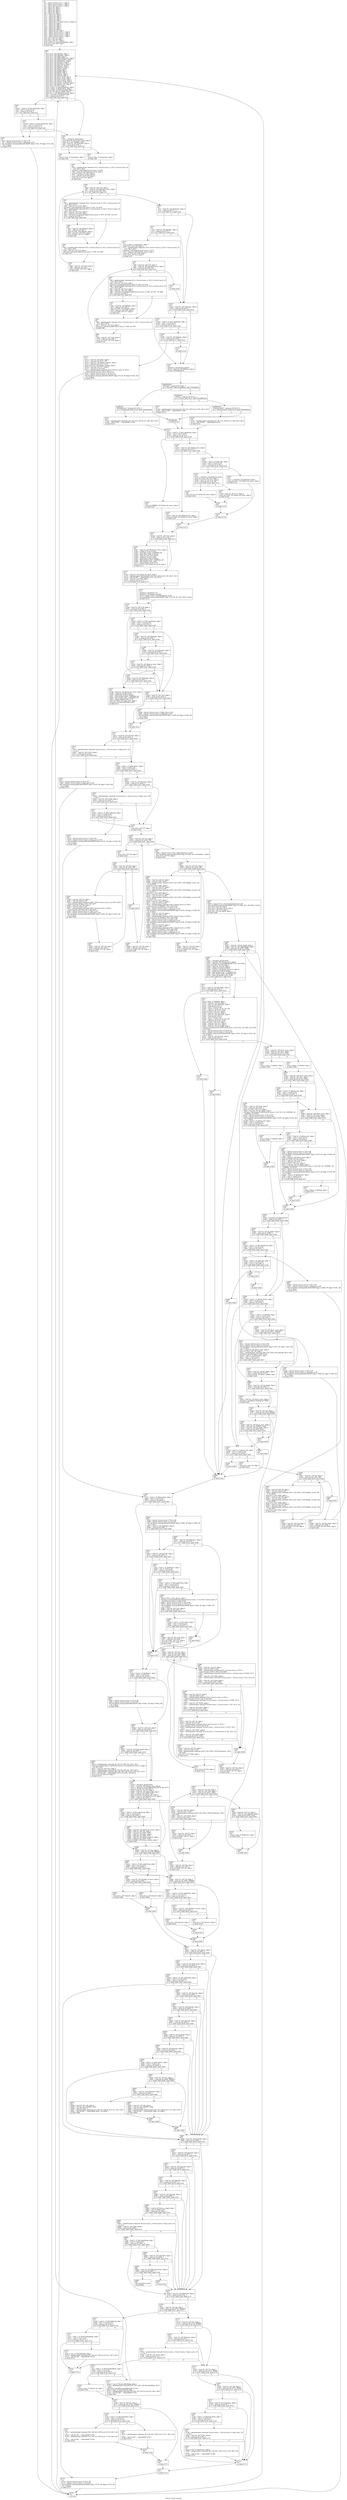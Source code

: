 digraph "CFG for 'think' function" {
	label="CFG for 'think' function";

	Node0x275a260 [shape=record,label="{%1:\l  %2 = alloca %struct.move_s, align 8\l  %3 = alloca %struct.move_s, align 4\l  %4 = alloca %struct.move_s, align 4\l  %5 = alloca i32, align 4\l  %6 = alloca i32, align 4\l  %7 = alloca i32, align 4\l  %8 = alloca i32, align 4\l  %9 = alloca i32, align 4\l  %10 = alloca i32, align 4\l  %11 = alloca i32, align 4\l  %12 = alloca i32, align 4\l  %13 = alloca i32, align 4\l  %14 = alloca i32, align 4\l  %15 = alloca [512 x %struct.move_s], align 16\l  %16 = alloca i32, align 4\l  %17 = alloca i32, align 4\l  %18 = alloca i32, align 4\l  %19 = alloca i32, align 4\l  %20 = alloca i32, align 4\l  %21 = alloca [8 x i8], align 1\l  %22 = alloca %struct.move_s, align 4\l  %23 = alloca %struct.move_s, align 4\l  %24 = alloca %struct.move_s, align 4\l  %25 = alloca %struct.move_s, align 4\l  store i32 0, i32* %7, align 4\l  store i32 0, i32* %9, align 4\l  store i32 0, i32* %17, align 4\l  store i1 false, i1* @userealholdings, align 1\l  store i32 0, i32* %19, align 4\l  br label %26\l}"];
	Node0x275a260 -> Node0x2724060;
	Node0x2724060 [shape=record,label="{%26:\l26:                                               \l  store i32 0, i32* @nodes, align 4\l  store i32 0, i32* @qnodes, align 4\l  store i32 1, i32* @ply, align 4\l  store i32 0, i32* @ECacheProbes, align 4\l  store i32 0, i32* @ECacheHits, align 4\l  store i32 0, i32* @TTProbes, align 4\l  store i32 0, i32* @TTHits, align 4\l  store i32 0, i32* @TTStores, align 4\l  store i32 0, i32* @NCuts, align 4\l  store i32 0, i32* @NTries, align 4\l  store i32 0, i32* @TExt, align 4\l  store i32 0, i32* @FH, align 4\l  store i32 0, i32* @FHF, align 4\l  store i32 0, i32* @PVS, align 4\l  store i32 0, i32* @FULL, align 4\l  store i32 0, i32* @PVSF, align 4\l  store i32 0, i32* @ext_check, align 4\l  store i32 0, i32* @ext_recap, align 4\l  store i32 0, i32* @ext_onerep, align 4\l  store i32 0, i32* @razor_drop, align 4\l  store i32 0, i32* @razor_material, align 4\l  store i32 0, i32* @drop_cuts, align 4\l  store i32 0, i32* %14, align 4\l  store i1 false, i1* @extendedtime, align 1\l  store i1 false, i1* @forcedwin, align 1\l  store i32 200, i32* @maxposdiff, align 4\l  store i8 0, i8* @true_i_depth, align 1\l  store i32 -1, i32* @bestmovenum, align 4\l  %27 = call fastcc i32 @interrupt()\l  %28 = icmp ne i32 %27, 0\l  br i1 %28, label %29, label %38\l|{<s0>T|<s1>F}}"];
	Node0x2724060:s0 -> Node0x27240b0;
	Node0x2724060:s1 -> Node0x27241a0;
	Node0x27240b0 [shape=record,label="{%29:\l29:                                               \l  %.b21 = load i1, i1* @is_analyzing, align 1\l  %30 = zext i1 %.b21 to i32\l  %31 = icmp ne i32 %30, 0\l  br i1 %31, label %35, label %32\l|{<s0>T|<s1>F}}"];
	Node0x27240b0:s0 -> Node0x2724150;
	Node0x27240b0:s1 -> Node0x2724100;
	Node0x2724100 [shape=record,label="{%32:\l32:                                               \l  %.b19 = load i1, i1* @is_pondering, align 1\l  %33 = zext i1 %.b19 to i32\l  %34 = icmp ne i32 %33, 0\l  br i1 %34, label %35, label %38\l|{<s0>T|<s1>F}}"];
	Node0x2724100:s0 -> Node0x2724150;
	Node0x2724100:s1 -> Node0x27241a0;
	Node0x2724150 [shape=record,label="{%35:\l35:                                               \l  %36 = bitcast %struct.move_s* %0 to i8*\l  %37 = bitcast %struct.move_s* @dummy to i8*\l  call void @llvm.memcpy.p0i8.p0i8.i64(i8* align 4 %36, i8* align 4 %37, i64\l... 24, i1 false)\l  br label %775\l}"];
	Node0x2724150 -> Node0x277be20;
	Node0x27241a0 [shape=record,label="{%38:\l38:                                               \l  %39 = call fastcc i64 @rtime()\l  store i64 %39, i64* @start_time, align 8\l  store i32 0, i32* @legals, align 4\l  %40 = load i32, i32* @Variant, align 4\l  %41 = icmp eq i32 %40, 4\l  br i1 %41, label %42, label %43\l|{<s0>T|<s1>F}}"];
	Node0x27241a0:s0 -> Node0x27241f0;
	Node0x27241a0:s1 -> Node0x2724240;
	Node0x27241f0 [shape=record,label="{%42:\l42:                                               \l  store i1 true, i1* @captures, align 1\l  br label %44\l}"];
	Node0x27241f0 -> Node0x2724290;
	Node0x2724240 [shape=record,label="{%43:\l43:                                               \l  store i1 false, i1* @captures, align 1\l  br label %44\l}"];
	Node0x2724240 -> Node0x2724290;
	Node0x2724290 [shape=record,label="{%44:\l44:                                               \l  %45 = getelementptr inbounds [512 x %struct.move_s], [512 x %struct.move_s]*\l... %15, i64 0, i64 0\l  call fastcc void @gen(%struct.move_s* %45)\l  %46 = load i32, i32* @numb_moves, align 4\l  store i32 %46, i32* %20, align 4\l  %47 = call fastcc i32 @in_check()\l  store i32 %47, i32* %18, align 4\l  store i32 0, i32* %16, align 4\l  br label %48\l}"];
	Node0x2724290 -> Node0x27242e0;
	Node0x27242e0 [shape=record,label="{%48:\l48:                                               \l  %49 = load i32, i32* %16, align 4\l  %50 = load i32, i32* @numb_moves, align 4\l  %51 = icmp slt i32 %49, %50\l  br i1 %51, label %52, label %70\l|{<s0>T|<s1>F}}"];
	Node0x27242e0:s0 -> Node0x2724330;
	Node0x27242e0:s1 -> Node0x2777910;
	Node0x2724330 [shape=record,label="{%52:\l52:                                               \l  %53 = getelementptr inbounds [512 x %struct.move_s], [512 x %struct.move_s]*\l... %15, i64 0, i64 0\l  %54 = load i32, i32* %16, align 4\l  call fastcc void @make(%struct.move_s* %53, i32 %54)\l  %55 = getelementptr inbounds [512 x %struct.move_s], [512 x %struct.move_s]*\l... %15, i64 0, i64 0\l  %56 = load i32, i32* %16, align 4\l  %57 = load i32, i32* %18, align 4\l  %58 = call fastcc i32 @check_legal(%struct.move_s* %55, i32 %56, i32 %57)\l  %59 = icmp ne i32 %58, 0\l  br i1 %59, label %60, label %64\l|{<s0>T|<s1>F}}"];
	Node0x2724330:s0 -> Node0x2724380;
	Node0x2724330:s1 -> Node0x27243d0;
	Node0x2724380 [shape=record,label="{%60:\l60:                                               \l  %61 = load i32, i32* @legals, align 4\l  %62 = add nsw i32 %61, 1\l  store i32 %62, i32* @legals, align 4\l  %63 = load i32, i32* %16, align 4\l  store i32 %63, i32* %17, align 4\l  br label %64\l}"];
	Node0x2724380 -> Node0x27243d0;
	Node0x27243d0 [shape=record,label="{%64:\l64:                                               \l  %65 = getelementptr inbounds [512 x %struct.move_s], [512 x %struct.move_s]*\l... %15, i64 0, i64 0\l  %66 = load i32, i32* %16, align 4\l  call fastcc void @unmake(%struct.move_s* %65, i32 %66)\l  br label %67\l}"];
	Node0x27243d0 -> Node0x2724420;
	Node0x2724420 [shape=record,label="{%67:\l67:                                               \l  %68 = load i32, i32* %16, align 4\l  %69 = add nsw i32 %68, 1\l  store i32 %69, i32* %16, align 4\l  br label %48\l}"];
	Node0x2724420 -> Node0x27242e0;
	Node0x2777910 [shape=record,label="{%70:\l70:                                               \l  %71 = load i32, i32* @Variant, align 4\l  %72 = icmp eq i32 %71, 4\l  br i1 %72, label %73, label %102\l|{<s0>T|<s1>F}}"];
	Node0x2777910:s0 -> Node0x2777960;
	Node0x2777910:s1 -> Node0x2777be0;
	Node0x2777960 [shape=record,label="{%73:\l73:                                               \l  %74 = load i32, i32* @legals, align 4\l  %75 = icmp eq i32 %74, 0\l  br i1 %75, label %76, label %102\l|{<s0>T|<s1>F}}"];
	Node0x2777960:s0 -> Node0x27779b0;
	Node0x2777960:s1 -> Node0x2777be0;
	Node0x27779b0 [shape=record,label="{%76:\l76:                                               \l  store i1 false, i1* @captures, align 1\l  store i32 0, i32* %20, align 4\l  %77 = getelementptr inbounds [512 x %struct.move_s], [512 x %struct.move_s]*\l... %15, i64 0, i64 0\l  call fastcc void @gen(%struct.move_s* %77)\l  %78 = load i32, i32* @numb_moves, align 4\l  store i32 %78, i32* %20, align 4\l  store i32 0, i32* %16, align 4\l  br label %79\l}"];
	Node0x27779b0 -> Node0x2777a00;
	Node0x2777a00 [shape=record,label="{%79:\l79:                                               \l  %80 = load i32, i32* %16, align 4\l  %81 = load i32, i32* @numb_moves, align 4\l  %82 = icmp slt i32 %80, %81\l  br i1 %82, label %83, label %101\l|{<s0>T|<s1>F}}"];
	Node0x2777a00:s0 -> Node0x2777a50;
	Node0x2777a00:s1 -> Node0x2777b90;
	Node0x2777a50 [shape=record,label="{%83:\l83:                                               \l  %84 = getelementptr inbounds [512 x %struct.move_s], [512 x %struct.move_s]*\l... %15, i64 0, i64 0\l  %85 = load i32, i32* %16, align 4\l  call fastcc void @make(%struct.move_s* %84, i32 %85)\l  %86 = getelementptr inbounds [512 x %struct.move_s], [512 x %struct.move_s]*\l... %15, i64 0, i64 0\l  %87 = load i32, i32* %16, align 4\l  %88 = load i32, i32* %18, align 4\l  %89 = call fastcc i32 @check_legal(%struct.move_s* %86, i32 %87, i32 %88)\l  %90 = icmp ne i32 %89, 0\l  br i1 %90, label %91, label %95\l|{<s0>T|<s1>F}}"];
	Node0x2777a50:s0 -> Node0x2777aa0;
	Node0x2777a50:s1 -> Node0x2777af0;
	Node0x2777aa0 [shape=record,label="{%91:\l91:                                               \l  %92 = load i32, i32* @legals, align 4\l  %93 = add nsw i32 %92, 1\l  store i32 %93, i32* @legals, align 4\l  %94 = load i32, i32* %16, align 4\l  store i32 %94, i32* %17, align 4\l  br label %95\l}"];
	Node0x2777aa0 -> Node0x2777af0;
	Node0x2777af0 [shape=record,label="{%95:\l95:                                               \l  %96 = getelementptr inbounds [512 x %struct.move_s], [512 x %struct.move_s]*\l... %15, i64 0, i64 0\l  %97 = load i32, i32* %16, align 4\l  call fastcc void @unmake(%struct.move_s* %96, i32 %97)\l  br label %98\l}"];
	Node0x2777af0 -> Node0x2777b40;
	Node0x2777b40 [shape=record,label="{%98:\l98:                                               \l  %99 = load i32, i32* %16, align 4\l  %100 = add nsw i32 %99, 1\l  store i32 %100, i32* %16, align 4\l  br label %79\l}"];
	Node0x2777b40 -> Node0x2777a00;
	Node0x2777b90 [shape=record,label="{%101:\l101:                                              \l  br label %102\l}"];
	Node0x2777b90 -> Node0x2777be0;
	Node0x2777be0 [shape=record,label="{%102:\l102:                                              \l  %103 = load i32, i32* @Variant, align 4\l  %104 = icmp ne i32 %103, 1\l  br i1 %104, label %105, label %122\l|{<s0>T|<s1>F}}"];
	Node0x2777be0:s0 -> Node0x2777c30;
	Node0x2777be0:s1 -> Node0x2777d70;
	Node0x2777c30 [shape=record,label="{%105:\l105:                                              \l  %.b18 = load i1, i1* @is_pondering, align 1\l  %106 = zext i1 %.b18 to i32\l  %107 = icmp ne i32 %106, 0\l  br i1 %107, label %122, label %108\l|{<s0>T|<s1>F}}"];
	Node0x2777c30:s0 -> Node0x2777d70;
	Node0x2777c30:s1 -> Node0x2777c80;
	Node0x2777c80 [shape=record,label="{%108:\l108:                                              \l  %109 = load i32, i32* @legals, align 4\l  %110 = icmp eq i32 %109, 1\l  br i1 %110, label %111, label %121\l|{<s0>T|<s1>F}}"];
	Node0x2777c80:s0 -> Node0x2777cd0;
	Node0x2777c80:s1 -> Node0x2777d20;
	Node0x2777cd0 [shape=record,label="{%111:\l111:                                              \l  %112 = load i32, i32* @inc, align 4\l  %113 = mul nsw i32 %112, 100\l  %114 = load i32, i32* @time_cushion, align 4\l  %115 = add nsw i32 %114, %113\l  store i32 %115, i32* @time_cushion, align 4\l  %116 = load i32, i32* %17, align 4\l  %117 = sext i32 %116 to i64\l  %118 = getelementptr inbounds [512 x %struct.move_s], [512 x\l... %struct.move_s]* %15, i64 0, i64 %117\l  %119 = bitcast %struct.move_s* %0 to i8*\l  %120 = bitcast %struct.move_s* %118 to i8*\l  call void @llvm.memcpy.p0i8.p0i8.i64(i8* align 4 %119, i8* align 8 %120, i64\l... 24, i1 false)\l  br label %775\l}"];
	Node0x2777cd0 -> Node0x277be20;
	Node0x2777d20 [shape=record,label="{%121:\l121:                                              \l  br label %122\l}"];
	Node0x2777d20 -> Node0x2777d70;
	Node0x2777d70 [shape=record,label="{%122:\l122:                                              \l  call fastcc void @check_phase()\l  %123 = load i32, i32* @phase, align 4\l  br label %NodeBlock36\l}"];
	Node0x2777d70 -> Node0x2777dc0;
	Node0x2777dc0 [shape=record,label="{NodeBlock36:                                      \l  %Pivot37 = icmp slt i32 %123, 1\l  br i1 %Pivot37, label %LeafBlock, label %NodeBlock\l|{<s0>T|<s1>F}}"];
	Node0x2777dc0:s0 -> Node0x2777eb0;
	Node0x2777dc0:s1 -> Node0x2777e10;
	Node0x2777e10 [shape=record,label="{NodeBlock:                                        \l  %Pivot = icmp slt i32 %123, 2\l  br i1 %Pivot, label %127, label %LeafBlock34\l|{<s0>T|<s1>F}}"];
	Node0x2777e10:s0 -> Node0x2777f50;
	Node0x2777e10:s1 -> Node0x2777e60;
	Node0x2777e60 [shape=record,label="{LeafBlock34:                                      \l  %SwitchLeaf35 = icmp eq i32 %123, 2\l  br i1 %SwitchLeaf35, label %130, label %NewDefault\l|{<s0>T|<s1>F}}"];
	Node0x2777e60:s0 -> Node0x2777fa0;
	Node0x2777e60:s1 -> Node0x2777ff0;
	Node0x2777eb0 [shape=record,label="{LeafBlock:                                        \l  %SwitchLeaf = icmp eq i32 %123, 0\l  br i1 %SwitchLeaf, label %124, label %NewDefault\l|{<s0>T|<s1>F}}"];
	Node0x2777eb0:s0 -> Node0x2777f00;
	Node0x2777eb0:s1 -> Node0x2777ff0;
	Node0x2777f00 [shape=record,label="{%124:\l124:                                              \l  %125 = getelementptr inbounds [16 x i8], [16 x i8]* @.str.1.306, i64 0, i64 0\l  %126 = call i32 (i8*, ...) @printf(i8* %125)\l  br label %133\l}"];
	Node0x2777f00 -> Node0x2778040;
	Node0x2777f50 [shape=record,label="{%127:\l127:                                              \l  %128 = getelementptr inbounds [19 x i8], [19 x i8]* @.str.2.307, i64 0, i64 0\l  %129 = call i32 (i8*, ...) @printf(i8* %128)\l  br label %133\l}"];
	Node0x2777f50 -> Node0x2778040;
	Node0x2777fa0 [shape=record,label="{%130:\l130:                                              \l  %131 = getelementptr inbounds [16 x i8], [16 x i8]* @.str.3.308, i64 0, i64 0\l  %132 = call i32 (i8*, ...) @printf(i8* %131)\l  br label %133\l}"];
	Node0x2777fa0 -> Node0x2778040;
	Node0x2777ff0 [shape=record,label="{NewDefault:                                       \l  br label %133\l}"];
	Node0x2777ff0 -> Node0x2778040;
	Node0x2778040 [shape=record,label="{%133:\l133:                                              \l  %.b17 = load i1, i1* @is_pondering, align 1\l  %134 = zext i1 %.b17 to i32\l  %135 = icmp ne i32 %134, 0\l  br i1 %135, label %156, label %136\l|{<s0>T|<s1>F}}"];
	Node0x2778040:s0 -> Node0x27783b0;
	Node0x2778040:s1 -> Node0x2778090;
	Node0x2778090 [shape=record,label="{%136:\l136:                                              \l  %137 = load i32, i32* @fixed_time, align 4\l  %138 = icmp ne i32 %137, 0\l  br i1 %138, label %153, label %139\l|{<s0>T|<s1>F}}"];
	Node0x2778090:s0 -> Node0x2778310;
	Node0x2778090:s1 -> Node0x27780e0;
	Node0x27780e0 [shape=record,label="{%139:\l139:                                              \l  %.b23 = load i1, i1* @go_fast, align 1\l  %140 = zext i1 %.b23 to i32\l  %141 = icmp ne i32 %140, 0\l  br i1 %141, label %142, label %150\l|{<s0>T|<s1>F}}"];
	Node0x27780e0:s0 -> Node0x2778130;
	Node0x27780e0:s1 -> Node0x2778270;
	Node0x2778130 [shape=record,label="{%142:\l142:                                              \l  %143 = call fastcc i32 @allocate_time()\l  store i32 %143, i32* %13, align 4\l  %144 = load i32, i32* %13, align 4\l  %145 = icmp sgt i32 %144, 40\l  br i1 %145, label %146, label %147\l|{<s0>T|<s1>F}}"];
	Node0x2778130:s0 -> Node0x2778180;
	Node0x2778130:s1 -> Node0x27781d0;
	Node0x2778180 [shape=record,label="{%146:\l146:                                              \l  store i32 40, i32* @time_for_move, align 4\l  br label %149\l}"];
	Node0x2778180 -> Node0x2778220;
	Node0x27781d0 [shape=record,label="{%147:\l147:                                              \l  %148 = load i32, i32* %13, align 4\l  store i32 %148, i32* @time_for_move, align 4\l  br label %149\l}"];
	Node0x27781d0 -> Node0x2778220;
	Node0x2778220 [shape=record,label="{%149:\l149:                                              \l  br label %152\l}"];
	Node0x2778220 -> Node0x27782c0;
	Node0x2778270 [shape=record,label="{%150:\l150:                                              \l  %151 = call fastcc i32 @allocate_time()\l  store i32 %151, i32* @time_for_move, align 4\l  br label %152\l}"];
	Node0x2778270 -> Node0x27782c0;
	Node0x27782c0 [shape=record,label="{%152:\l152:                                              \l  br label %155\l}"];
	Node0x27782c0 -> Node0x2778360;
	Node0x2778310 [shape=record,label="{%153:\l153:                                              \l  %154 = load i32, i32* @fixed_time, align 4\l  store i32 %154, i32* @time_for_move, align 4\l  br label %155\l}"];
	Node0x2778310 -> Node0x2778360;
	Node0x2778360 [shape=record,label="{%155:\l155:                                              \l  br label %157\l}"];
	Node0x2778360 -> Node0x2778400;
	Node0x27783b0 [shape=record,label="{%156:\l156:                                              \l  store i32 999999, i32* @time_for_move, align 4\l  br label %157\l}"];
	Node0x27783b0 -> Node0x2778400;
	Node0x2778400 [shape=record,label="{%157:\l157:                                              \l  %158 = load i32, i32* %19, align 4\l  %159 = icmp ne i32 %158, 0\l  br i1 %159, label %160, label %171\l|{<s0>T|<s1>F}}"];
	Node0x2778400:s0 -> Node0x2778450;
	Node0x2778400:s1 -> Node0x27784a0;
	Node0x2778450 [shape=record,label="{%160:\l160:                                              \l  %161 = load i32, i32* @time_for_move, align 4\l  %162 = sitofp i32 %161 to float\l  %163 = fmul float %162, 2.000000e+00\l  %164 = fpext float %163 to double\l  %165 = load i32, i32* %19, align 4\l  %166 = sitofp i32 %165 to float\l  %167 = fpext float %166 to double\l  %168 = fadd double %167, 1.000000e+00\l  %169 = fdiv double %164, %168\l  %170 = fptosi double %169 to i32\l  store i32 %170, i32* @time_for_move, align 4\l  br label %171\l}"];
	Node0x2778450 -> Node0x27784a0;
	Node0x27784a0 [shape=record,label="{%171:\l171:                                              \l  %172 = load i32, i32* @time_for_move, align 4\l  %173 = getelementptr inbounds [20 x i8], [20 x i8]* @.str.4.309, i64 0, i64 0\l  %174 = call i32 (i8*, ...) @printf(i8* %173, i32 %172)\l  %175 = load i32, i32* %19, align 4\l  %176 = icmp ne i32 %175, 0\l  br i1 %176, label %179, label %177\l|{<s0>T|<s1>F}}"];
	Node0x27784a0:s0 -> Node0x2778540;
	Node0x27784a0:s1 -> Node0x27784f0;
	Node0x27784f0 [shape=record,label="{%177:\l177:                                              \l  call fastcc void @clear_tt()\l  call fastcc void @reset_ecache()\l  %178 = bitcast [300 x i32]* @rootlosers to i8*\l  call void @llvm.memset.p0i8.i64(i8* align 16 %178, i8 0, i64 1200, i1 false)\l  br label %179\l}"];
	Node0x27784f0 -> Node0x2778540;
	Node0x2778540 [shape=record,label="{%179:\l179:                                              \l  %180 = load i32, i32* %19, align 4\l  %181 = icmp ne i32 %180, 0\l  br i1 %181, label %204, label %182\l|{<s0>T|<s1>F}}"];
	Node0x2778540:s0 -> Node0x2778770;
	Node0x2778540:s1 -> Node0x2778590;
	Node0x2778590 [shape=record,label="{%182:\l182:                                              \l  %.b16 = load i1, i1* @is_pondering, align 1\l  %183 = zext i1 %.b16 to i32\l  %184 = icmp ne i32 %183, 0\l  br i1 %184, label %204, label %185\l|{<s0>T|<s1>F}}"];
	Node0x2778590:s0 -> Node0x2778770;
	Node0x2778590:s1 -> Node0x27785e0;
	Node0x27785e0 [shape=record,label="{%185:\l185:                                              \l  %186 = load i32, i32* @Variant, align 4\l  %187 = icmp eq i32 %186, 3\l  br i1 %187, label %191, label %188\l|{<s0>T|<s1>F}}"];
	Node0x27785e0:s0 -> Node0x2778680;
	Node0x27785e0:s1 -> Node0x2778630;
	Node0x2778630 [shape=record,label="{%188:\l188:                                              \l  %189 = load i32, i32* @Variant, align 4\l  %190 = icmp eq i32 %189, 4\l  br i1 %190, label %191, label %204\l|{<s0>T|<s1>F}}"];
	Node0x2778630:s0 -> Node0x2778680;
	Node0x2778630:s1 -> Node0x2778770;
	Node0x2778680 [shape=record,label="{%191:\l191:                                              \l  %192 = load i32, i32* @piece_count, align 4\l  %193 = icmp sgt i32 %192, 3\l  br i1 %193, label %197, label %194\l|{<s0>T|<s1>F}}"];
	Node0x2778680:s0 -> Node0x2778720;
	Node0x2778680:s1 -> Node0x27786d0;
	Node0x27786d0 [shape=record,label="{%194:\l194:                                              \l  %195 = load i32, i32* @Variant, align 4\l  %196 = icmp ne i32 %195, 3\l  br i1 %196, label %197, label %204\l|{<s0>T|<s1>F}}"];
	Node0x27786d0:s0 -> Node0x2778720;
	Node0x27786d0:s1 -> Node0x2778770;
	Node0x2778720 [shape=record,label="{%197:\l197:                                              \l  %198 = load i32, i32* @time_for_move, align 4\l  %199 = sitofp i32 %198 to float\l  %200 = fpext float %199 to double\l  %201 = fmul double %200, 1.000000e+00\l  %202 = fdiv double %201, 3.000000e+00\l  %203 = fptosi double %202 to i32\l  store i32 %203, i32* @pn_time, align 4\l  call fastcc void @proofnumberscan()\l  br label %211\l}"];
	Node0x2778720 -> Node0x2778860;
	Node0x2778770 [shape=record,label="{%204:\l204:                                              \l  %205 = load i32, i32* %19, align 4\l  %206 = icmp ne i32 %205, 0\l  br i1 %206, label %210, label %207\l|{<s0>T|<s1>F}}"];
	Node0x2778770:s0 -> Node0x2778810;
	Node0x2778770:s1 -> Node0x27787c0;
	Node0x27787c0 [shape=record,label="{%207:\l207:                                              \l  %208 = bitcast %struct.move_s* @pn_move to i8*\l  %209 = bitcast %struct.move_s* @dummy to i8*\l  call void @llvm.memcpy.p0i8.p0i8.i64(i8* align 4 %208, i8* align 4 %209, i64\l... 24, i1 false)\l  br label %210\l}"];
	Node0x27787c0 -> Node0x2778810;
	Node0x2778810 [shape=record,label="{%210:\l210:                                              \l  br label %211\l}"];
	Node0x2778810 -> Node0x2778860;
	Node0x2778860 [shape=record,label="{%211:\l211:                                              \l  %212 = load i32, i32* @result, align 4\l  %213 = icmp ne i32 %212, 0\l  br i1 %213, label %214, label %221\l|{<s0>T|<s1>F}}"];
	Node0x2778860:s0 -> Node0x27788b0;
	Node0x2778860:s1 -> Node0x2778950;
	Node0x27788b0 [shape=record,label="{%214:\l214:                                              \l  %215 = getelementptr inbounds %struct.move_s, %struct.move_s* @pn_move, i32\l... 0, i32 1\l  %216 = load i32, i32* %215, align 4\l  %217 = icmp eq i32 %216, 0\l  br i1 %217, label %218, label %221\l|{<s0>T|<s1>F}}"];
	Node0x27788b0:s0 -> Node0x2778900;
	Node0x27788b0:s1 -> Node0x2778950;
	Node0x2778900 [shape=record,label="{%218:\l218:                                              \l  %219 = bitcast %struct.move_s* %0 to i8*\l  %220 = bitcast %struct.move_s* @pn_move to i8*\l  call void @llvm.memcpy.p0i8.p0i8.i64(i8* align 4 %219, i8* align 4 %220, i64\l... 24, i1 false)\l  br label %775\l}"];
	Node0x2778900 -> Node0x277be20;
	Node0x2778950 [shape=record,label="{%221:\l221:                                              \l  %.b8 = load i1, i1* @forcedwin, align 1\l  %222 = zext i1 %.b8 to i32\l  %223 = icmp ne i32 %222, 0\l  br i1 %223, label %227, label %224\l|{<s0>T|<s1>F}}"];
	Node0x2778950:s0 -> Node0x27789f0;
	Node0x2778950:s1 -> Node0x27789a0;
	Node0x27789a0 [shape=record,label="{%224:\l224:                                              \l  %225 = load i32, i32* @result, align 4\l  %226 = icmp ne i32 %225, 0\l  br i1 %226, label %227, label %237\l|{<s0>T|<s1>F}}"];
	Node0x27789a0:s0 -> Node0x27789f0;
	Node0x27789a0:s1 -> Node0x2778ae0;
	Node0x27789f0 [shape=record,label="{%227:\l227:                                              \l  %228 = getelementptr inbounds %struct.move_s, %struct.move_s* @pn_move, i32\l... 0, i32 1\l  %229 = load i32, i32* %228, align 4\l  %230 = icmp ne i32 %229, 0\l  br i1 %230, label %231, label %237\l|{<s0>T|<s1>F}}"];
	Node0x27789f0:s0 -> Node0x2778a40;
	Node0x27789f0:s1 -> Node0x2778ae0;
	Node0x2778a40 [shape=record,label="{%231:\l231:                                              \l  %.b20 = load i1, i1* @is_analyzing, align 1\l  %232 = zext i1 %.b20 to i32\l  %233 = icmp ne i32 %232, 0\l  br i1 %233, label %237, label %234\l|{<s0>T|<s1>F}}"];
	Node0x2778a40:s0 -> Node0x2778ae0;
	Node0x2778a40:s1 -> Node0x2778a90;
	Node0x2778a90 [shape=record,label="{%234:\l234:                                              \l  %235 = bitcast %struct.move_s* %2 to i8*\l  %236 = bitcast %struct.move_s* @pn_move to i8*\l  call void @llvm.memcpy.p0i8.p0i8.i64(i8* align 4 %235, i8* align 4 %236, i64\l... 24, i1 false)\l  br label %461\l}"];
	Node0x2778a90 -> Node0x2779e40;
	Node0x2778ae0 [shape=record,label="{%237:\l237:                                              \l  store i32 0, i32* %5, align 4\l  br label %238\l}"];
	Node0x2778ae0 -> Node0x2778b30;
	Node0x2778b30 [shape=record,label="{%238:\l238:                                              \l  %239 = load i32, i32* %5, align 4\l  %240 = icmp slt i32 %239, 300\l  br i1 %240, label %241, label %261\l|{<s0>T|<s1>F}}"];
	Node0x2778b30:s0 -> Node0x2778b80;
	Node0x2778b30:s1 -> Node0x2778d60;
	Node0x2778b80 [shape=record,label="{%241:\l241:                                              \l  store i32 0, i32* %6, align 4\l  br label %242\l}"];
	Node0x2778b80 -> Node0x2778bd0;
	Node0x2778bd0 [shape=record,label="{%242:\l242:                                              \l  %243 = load i32, i32* %6, align 4\l  %244 = icmp slt i32 %243, 300\l  br i1 %244, label %245, label %257\l|{<s0>T|<s1>F}}"];
	Node0x2778bd0:s0 -> Node0x2778c20;
	Node0x2778bd0:s1 -> Node0x2778cc0;
	Node0x2778c20 [shape=record,label="{%245:\l245:                                              \l  %246 = load i32, i32* %5, align 4\l  %247 = sext i32 %246 to i64\l  %248 = getelementptr inbounds [300 x [300 x %struct.move_s]], [300 x [300 x\l... %struct.move_s]]* @pv, i64 0, i64 %247\l  %249 = load i32, i32* %6, align 4\l  %250 = sext i32 %249 to i64\l  %251 = getelementptr inbounds [300 x %struct.move_s], [300 x\l... %struct.move_s]* %248, i64 0, i64 %250\l  %252 = bitcast %struct.move_s* %251 to i8*\l  %253 = bitcast %struct.move_s* @dummy to i8*\l  call void @llvm.memcpy.p0i8.p0i8.i64(i8* align 8 %252, i8* align 4 %253, i64\l... 24, i1 false)\l  br label %254\l}"];
	Node0x2778c20 -> Node0x2778c70;
	Node0x2778c70 [shape=record,label="{%254:\l254:                                              \l  %255 = load i32, i32* %6, align 4\l  %256 = add nsw i32 %255, 1\l  store i32 %256, i32* %6, align 4\l  br label %242\l}"];
	Node0x2778c70 -> Node0x2778bd0;
	Node0x2778cc0 [shape=record,label="{%257:\l257:                                              \l  br label %258\l}"];
	Node0x2778cc0 -> Node0x2778d10;
	Node0x2778d10 [shape=record,label="{%258:\l258:                                              \l  %259 = load i32, i32* %5, align 4\l  %260 = add nsw i32 %259, 1\l  store i32 %260, i32* %5, align 4\l  br label %238\l}"];
	Node0x2778d10 -> Node0x2778b30;
	Node0x2778d60 [shape=record,label="{%261:\l261:                                              \l  %262 = bitcast [144 x [144 x i32]]* @history_h to i8*\l  call void @llvm.memset.p0i8.i64(i8* align 16 %262, i8 0, i64 82944, i1 false)\l  store i32 0, i32* %5, align 4\l  br label %263\l}"];
	Node0x2778d60 -> Node0x2778db0;
	Node0x2778db0 [shape=record,label="{%263:\l263:                                              \l  %264 = load i32, i32* %5, align 4\l  %265 = icmp slt i32 %264, 300\l  br i1 %265, label %266, label %294\l|{<s0>T|<s1>F}}"];
	Node0x2778db0:s0 -> Node0x2778e00;
	Node0x2778db0:s1 -> Node0x2778ea0;
	Node0x2778e00 [shape=record,label="{%266:\l266:                                              \l  %267 = load i32, i32* %5, align 4\l  %268 = sext i32 %267 to i64\l  %269 = getelementptr inbounds [300 x i32], [300 x i32]* @killer_scores, i64\l... 0, i64 %268\l  store i32 0, i32* %269, align 4\l  %270 = load i32, i32* %5, align 4\l  %271 = sext i32 %270 to i64\l  %272 = getelementptr inbounds [300 x i32], [300 x i32]* @killer_scores2, i64\l... 0, i64 %271\l  store i32 0, i32* %272, align 4\l  %273 = load i32, i32* %5, align 4\l  %274 = sext i32 %273 to i64\l  %275 = getelementptr inbounds [300 x i32], [300 x i32]* @killer_scores3, i64\l... 0, i64 %274\l  store i32 0, i32* %275, align 4\l  %276 = load i32, i32* %5, align 4\l  %277 = sext i32 %276 to i64\l  %278 = getelementptr inbounds [300 x %struct.move_s], [300 x\l... %struct.move_s]* @killer1, i64 0, i64 %277\l  %279 = bitcast %struct.move_s* %278 to i8*\l  %280 = bitcast %struct.move_s* @dummy to i8*\l  call void @llvm.memcpy.p0i8.p0i8.i64(i8* align 8 %279, i8* align 4 %280, i64\l... 24, i1 false)\l  %281 = load i32, i32* %5, align 4\l  %282 = sext i32 %281 to i64\l  %283 = getelementptr inbounds [300 x %struct.move_s], [300 x\l... %struct.move_s]* @killer2, i64 0, i64 %282\l  %284 = bitcast %struct.move_s* %283 to i8*\l  %285 = bitcast %struct.move_s* @dummy to i8*\l  call void @llvm.memcpy.p0i8.p0i8.i64(i8* align 8 %284, i8* align 4 %285, i64\l... 24, i1 false)\l  %286 = load i32, i32* %5, align 4\l  %287 = sext i32 %286 to i64\l  %288 = getelementptr inbounds [300 x %struct.move_s], [300 x\l... %struct.move_s]* @killer3, i64 0, i64 %287\l  %289 = bitcast %struct.move_s* %288 to i8*\l  %290 = bitcast %struct.move_s* @dummy to i8*\l  call void @llvm.memcpy.p0i8.p0i8.i64(i8* align 8 %289, i8* align 4 %290, i64\l... 24, i1 false)\l  br label %291\l}"];
	Node0x2778e00 -> Node0x2778e50;
	Node0x2778e50 [shape=record,label="{%291:\l291:                                              \l  %292 = load i32, i32* %5, align 4\l  %293 = add nsw i32 %292, 1\l  store i32 %293, i32* %5, align 4\l  br label %263\l}"];
	Node0x2778e50 -> Node0x2778db0;
	Node0x2778ea0 [shape=record,label="{%294:\l294:                                              \l  %295 = bitcast [512 x i32]* @rootnodecount to i8*\l  call void @llvm.memset.p0i8.i64(i8* align 16 %295, i8 0, i64 2048, i1 false)\l  store i32 0, i32* %9, align 4\l  store i32 0, i32* @cur_score, align 4\l  store i32 0, i32* %10, align 4\l  store i32 1, i32* @i_depth, align 4\l  br label %296\l}"];
	Node0x2778ea0 -> Node0x2778ef0;
	Node0x2778ef0 [shape=record,label="{%296:\l296:                                              \l  %297 = load i32, i32* @i_depth, align 4\l  %298 = load i32, i32* @maxdepth, align 4\l  %299 = icmp sle i32 %297, %298\l  br i1 %299, label %300, label %460\l|{<s0>T|<s1>F}}"];
	Node0x2778ef0:s0 -> Node0x2778f40;
	Node0x2778ef0:s1 -> Node0x2779df0;
	Node0x2778f40 [shape=record,label="{%300:\l300:                                              \l  %301 = call fastcc i64 @rtime()\l  %302 = load i64, i64* @start_time, align 8\l  %303 = call fastcc i32 @rdifftime(i64 %301, i64 %302)\l  store i32 %303, i32* %8, align 4\l  %304 = load i32, i32* %8, align 4\l  %305 = sitofp i32 %304 to double\l  %306 = load i32, i32* @time_for_move, align 4\l  %307 = sitofp i32 %306 to double\l  %308 = fmul double %307, 2.100000e+00\l  %309 = fdiv double %308, 3.000000e+00\l  %310 = fcmp ogt double %305, %309\l  br i1 %310, label %311, label %315\l|{<s0>T|<s1>F}}"];
	Node0x2778f40:s0 -> Node0x2778f90;
	Node0x2778f40:s1 -> Node0x2779030;
	Node0x2778f90 [shape=record,label="{%311:\l311:                                              \l  %312 = load i32, i32* @i_depth, align 4\l  %313 = icmp sgt i32 %312, 2\l  br i1 %313, label %314, label %315\l|{<s0>T|<s1>F}}"];
	Node0x2778f90:s0 -> Node0x2778fe0;
	Node0x2778f90:s1 -> Node0x2779030;
	Node0x2778fe0 [shape=record,label="{%314:\l314:                                              \l  br label %460\l}"];
	Node0x2778fe0 -> Node0x2779df0;
	Node0x2779030 [shape=record,label="{%315:\l315:                                              \l  store i1 false, i1* @failed, align 1\l  %316 = load i32, i32* %9, align 4\l  %317 = load i32, i32* @Variant, align 4\l  %318 = icmp eq i32 %317, 2\l  %319 = zext i1 %318 to i64\l  %320 = select i1 %318, i32 35, i32 100\l  %321 = sub nsw i32 %316, %320\l  store i32 %321, i32* %11, align 4\l  %322 = load i32, i32* %9, align 4\l  %323 = load i32, i32* @Variant, align 4\l  %324 = icmp eq i32 %323, 2\l  %325 = zext i1 %324 to i64\l  %326 = select i1 %324, i32 35, i32 100\l  %327 = add nsw i32 %322, %326\l  store i32 %327, i32* %12, align 4\l  %328 = load i32, i32* %11, align 4\l  %329 = load i32, i32* %12, align 4\l  %330 = load i32, i32* @i_depth, align 4\l  call fastcc void @search_root(%struct.move_s* sret %22, i32 %328, i32 %329,\l... i32 %330)\l  %331 = bitcast %struct.move_s* %3 to i8*\l  %332 = bitcast %struct.move_s* %22 to i8*\l  call void @llvm.memcpy.p0i8.p0i8.i64(i8* align 4 %331, i8* align 4 %332, i64\l... 24, i1 false)\l  %333 = load i32, i32* @result, align 4\l  %334 = icmp ne i32 %333, 0\l  br i1 %334, label %335, label %336\l|{<s0>T|<s1>F}}"];
	Node0x2779030:s0 -> Node0x2779080;
	Node0x2779030:s1 -> Node0x27790d0;
	Node0x2779080 [shape=record,label="{%335:\l335:                                              \l  br label %460\l}"];
	Node0x2779080 -> Node0x2779df0;
	Node0x27790d0 [shape=record,label="{%336:\l336:                                              \l  %337 = load i32, i32* @cur_score, align 4\l  %338 = load i32, i32* %11, align 4\l  %339 = icmp sle i32 %337, %338\l  br i1 %339, label %340, label %341\l|{<s0>T|<s1>F}}"];
	Node0x27790d0:s0 -> Node0x2779120;
	Node0x27790d0:s1 -> Node0x2779170;
	Node0x2779120 [shape=record,label="{%340:\l340:                                              \l  store i1 true, i1* @failed, align 1\l  br label %342\l}"];
	Node0x2779120 -> Node0x27791c0;
	Node0x2779170 [shape=record,label="{%341:\l341:                                              \l  store i1 false, i1* @failed, align 1\l  br label %342\l}"];
	Node0x2779170 -> Node0x27791c0;
	Node0x27791c0 [shape=record,label="{%342:\l342:                                              \l  %343 = load i32, i32* @cur_score, align 4\l  %344 = load i32, i32* %11, align 4\l  %345 = icmp sle i32 %343, %344\l  br i1 %345, label %346, label %359\l|{<s0>T|<s1>F}}"];
	Node0x27791c0:s0 -> Node0x2779210;
	Node0x27791c0:s1 -> Node0x2779350;
	Node0x2779210 [shape=record,label="{%346:\l346:                                              \l  %.b29 = load i1, i1* @time_exit, align 1\l  %347 = zext i1 %.b29 to i32\l  %348 = icmp ne i32 %347, 0\l  br i1 %348, label %359, label %349\l|{<s0>T|<s1>F}}"];
	Node0x2779210:s0 -> Node0x2779350;
	Node0x2779210:s1 -> Node0x2779260;
	Node0x2779260 [shape=record,label="{%349:\l349:                                              \l  %350 = load i32, i32* %14, align 4\l  %351 = add nsw i32 %350, 1\l  store i32 %351, i32* %14, align 4\l  %352 = load i32, i32* @i_depth, align 4\l  call fastcc void @search_root(%struct.move_s* sret %23, i32 -1000000, i32\l... 1000000, i32 %352)\l  %353 = bitcast %struct.move_s* %3 to i8*\l  %354 = bitcast %struct.move_s* %23 to i8*\l  call void @llvm.memcpy.p0i8.p0i8.i64(i8* align 4 %353, i8* align 4 %354, i64\l... 24, i1 false)\l  %.b28 = load i1, i1* @time_exit, align 1\l  %355 = zext i1 %.b28 to i32\l  %356 = icmp ne i32 %355, 0\l  br i1 %356, label %358, label %357\l|{<s0>T|<s1>F}}"];
	Node0x2779260:s0 -> Node0x2779300;
	Node0x2779260:s1 -> Node0x27792b0;
	Node0x27792b0 [shape=record,label="{%357:\l357:                                              \l  store i1 false, i1* @failed, align 1\l  br label %358\l}"];
	Node0x27792b0 -> Node0x2779300;
	Node0x2779300 [shape=record,label="{%358:\l358:                                              \l  br label %380\l}"];
	Node0x2779300 -> Node0x2779530;
	Node0x2779350 [shape=record,label="{%359:\l359:                                              \l  %360 = load i32, i32* @cur_score, align 4\l  %361 = load i32, i32* %12, align 4\l  %362 = icmp sge i32 %360, %361\l  br i1 %362, label %363, label %379\l|{<s0>T|<s1>F}}"];
	Node0x2779350:s0 -> Node0x27793a0;
	Node0x2779350:s1 -> Node0x27794e0;
	Node0x27793a0 [shape=record,label="{%363:\l363:                                              \l  %.b27 = load i1, i1* @time_exit, align 1\l  %364 = zext i1 %.b27 to i32\l  %365 = icmp ne i32 %364, 0\l  br i1 %365, label %379, label %366\l|{<s0>T|<s1>F}}"];
	Node0x27793a0:s0 -> Node0x27794e0;
	Node0x27793a0:s1 -> Node0x27793f0;
	Node0x27793f0 [shape=record,label="{%366:\l366:                                              \l  %367 = bitcast %struct.move_s* %2 to i8*\l  %368 = bitcast %struct.move_s* %3 to i8*\l  call void @llvm.memcpy.p0i8.p0i8.i64(i8* align 4 %367, i8* align 4 %368, i64\l... 24, i1 false)\l  %369 = load i32, i32* @cur_score, align 4\l  store i32 %369, i32* %9, align 4\l  %370 = load i32, i32* %14, align 4\l  %371 = add nsw i32 %370, 1\l  store i32 %371, i32* %14, align 4\l  %372 = load i32, i32* @i_depth, align 4\l  call fastcc void @search_root(%struct.move_s* sret %24, i32 -1000000, i32\l... 1000000, i32 %372)\l  %373 = bitcast %struct.move_s* %3 to i8*\l  %374 = bitcast %struct.move_s* %24 to i8*\l  call void @llvm.memcpy.p0i8.p0i8.i64(i8* align 4 %373, i8* align 4 %374, i64\l... 24, i1 false)\l  %.b26 = load i1, i1* @time_exit, align 1\l  %375 = zext i1 %.b26 to i32\l  %376 = icmp ne i32 %375, 0\l  br i1 %376, label %378, label %377\l|{<s0>T|<s1>F}}"];
	Node0x27793f0:s0 -> Node0x2779490;
	Node0x27793f0:s1 -> Node0x2779440;
	Node0x2779440 [shape=record,label="{%377:\l377:                                              \l  store i1 false, i1* @failed, align 1\l  br label %378\l}"];
	Node0x2779440 -> Node0x2779490;
	Node0x2779490 [shape=record,label="{%378:\l378:                                              \l  br label %379\l}"];
	Node0x2779490 -> Node0x27794e0;
	Node0x27794e0 [shape=record,label="{%379:\l379:                                              \l  br label %380\l}"];
	Node0x27794e0 -> Node0x2779530;
	Node0x2779530 [shape=record,label="{%380:\l380:                                              \l  %381 = call fastcc i32 @interrupt()\l  %382 = icmp ne i32 %381, 0\l  br i1 %382, label %383, label %398\l|{<s0>T|<s1>F}}"];
	Node0x2779530:s0 -> Node0x2779580;
	Node0x2779530:s1 -> Node0x27797b0;
	Node0x2779580 [shape=record,label="{%383:\l383:                                              \l  %384 = load i32, i32* @i_depth, align 4\l  %385 = icmp sgt i32 %384, 1\l  br i1 %385, label %386, label %398\l|{<s0>T|<s1>F}}"];
	Node0x2779580:s0 -> Node0x27795d0;
	Node0x2779580:s1 -> Node0x27797b0;
	Node0x27795d0 [shape=record,label="{%386:\l386:                                              \l  %.b15 = load i1, i1* @is_pondering, align 1\l  %387 = zext i1 %.b15 to i32\l  %388 = icmp ne i32 %387, 0\l  br i1 %388, label %389, label %392\l|{<s0>T|<s1>F}}"];
	Node0x27795d0:s0 -> Node0x2779620;
	Node0x27795d0:s1 -> Node0x2779670;
	Node0x2779620 [shape=record,label="{%389:\l389:                                              \l  %390 = bitcast %struct.move_s* %0 to i8*\l  %391 = bitcast %struct.move_s* @dummy to i8*\l  call void @llvm.memcpy.p0i8.p0i8.i64(i8* align 4 %390, i8* align 4 %391, i64\l... 24, i1 false)\l  br label %775\l}"];
	Node0x2779620 -> Node0x277be20;
	Node0x2779670 [shape=record,label="{%392:\l392:                                              \l  %.b22 = load i1, i1* @go_fast, align 1\l  %393 = zext i1 %.b22 to i32\l  %394 = icmp ne i32 %393, 0\l  br i1 %394, label %396, label %395\l|{<s0>T|<s1>F}}"];
	Node0x2779670:s0 -> Node0x2779710;
	Node0x2779670:s1 -> Node0x27796c0;
	Node0x27796c0 [shape=record,label="{%395:\l395:                                              \l  br label %460\l}"];
	Node0x27796c0 -> Node0x2779df0;
	Node0x2779710 [shape=record,label="{%396:\l396:                                              \l  br label %397\l}"];
	Node0x2779710 -> Node0x2779760;
	Node0x2779760 [shape=record,label="{%397:\l397:                                              \l  br label %398\l}"];
	Node0x2779760 -> Node0x27797b0;
	Node0x27797b0 [shape=record,label="{%398:\l398:                                              \l  %.b30 = load i1, i1* @time_failure, align 1\l  %399 = zext i1 %.b30 to i32\l  %400 = icmp ne i32 %399, 0\l  br i1 %400, label %435, label %401\l|{<s0>T|<s1>F}}"];
	Node0x27797b0:s0 -> Node0x2779b70;
	Node0x27797b0:s1 -> Node0x2779800;
	Node0x2779800 [shape=record,label="{%401:\l401:                                              \l  %.b31 = load i1, i1* @failed, align 1\l  %402 = zext i1 %.b31 to i32\l  %403 = icmp ne i32 %402, 0\l  br i1 %403, label %435, label %404\l|{<s0>T|<s1>F}}"];
	Node0x2779800:s0 -> Node0x2779b70;
	Node0x2779800:s1 -> Node0x2779850;
	Node0x2779850 [shape=record,label="{%404:\l404:                                              \l  %405 = load i32, i32* @cur_score, align 4\l  %406 = icmp eq i32 %405, -1000000\l  br i1 %406, label %407, label %410\l|{<s0>T|<s1>F}}"];
	Node0x2779850:s0 -> Node0x27798a0;
	Node0x2779850:s1 -> Node0x27798f0;
	Node0x27798a0 [shape=record,label="{%407:\l407:                                              \l  %408 = bitcast %struct.move_s* %0 to i8*\l  %409 = bitcast %struct.move_s* @dummy to i8*\l  call void @llvm.memcpy.p0i8.p0i8.i64(i8* align 4 %408, i8* align 4 %409, i64\l... 24, i1 false)\l  br label %775\l}"];
	Node0x27798a0 -> Node0x277be20;
	Node0x27798f0 [shape=record,label="{%410:\l410:                                              \l  %411 = bitcast %struct.move_s* %2 to i8*\l  %412 = bitcast %struct.move_s* %3 to i8*\l  call void @llvm.memcpy.p0i8.p0i8.i64(i8* align 4 %411, i8* align 4 %412, i64\l... 24, i1 false)\l  %413 = load i32, i32* @cur_score, align 4\l  store i32 %413, i32* %9, align 4\l  %414 = getelementptr inbounds [256 x i8], [256 x i8]* @postpv, i64 0, i64 0\l  call fastcc void @stringize_pv(i8* %414)\l  %.b25 = load i1, i1* @time_exit, align 1\l  %415 = zext i1 %.b25 to i32\l  %416 = icmp ne i32 %415, 0\l  br i1 %416, label %420, label %417\l|{<s0>T|<s1>F}}"];
	Node0x27798f0:s0 -> Node0x2779990;
	Node0x27798f0:s1 -> Node0x2779940;
	Node0x2779940 [shape=record,label="{%417:\l417:                                              \l  %418 = load i32, i32* @i_depth, align 4\l  %419 = trunc i32 %418 to i8\l  store i8 %419, i8* @true_i_depth, align 1\l  br label %420\l}"];
	Node0x2779940 -> Node0x2779990;
	Node0x2779990 [shape=record,label="{%420:\l420:                                              \l  %421 = load i32, i32* @i_depth, align 4\l  %422 = icmp sge i32 %421, 2\l  br i1 %422, label %423, label %425\l|{<s0>T|<s1>F}}"];
	Node0x2779990:s0 -> Node0x27799e0;
	Node0x2779990:s1 -> Node0x2779a30;
	Node0x27799e0 [shape=record,label="{%423:\l423:                                              \l  %424 = load i32, i32* @cur_score, align 4\l  call fastcc void @post_thinking(i32 %424)\l  br label %425\l}"];
	Node0x27799e0 -> Node0x2779a30;
	Node0x2779a30 [shape=record,label="{%425:\l425:                                              \l  %426 = load i32, i32* %9, align 4\l  %427 = icmp sgt i32 %426, 900000\l  br i1 %427, label %428, label %434\l|{<s0>T|<s1>F}}"];
	Node0x2779a30:s0 -> Node0x2779a80;
	Node0x2779a30:s1 -> Node0x2779b20;
	Node0x2779a80 [shape=record,label="{%428:\l428:                                              \l  %429 = load i32, i32* @cur_score, align 4\l  %430 = sub nsw i32 1000000, %429\l  %431 = load i32, i32* @i_depth, align 4\l  %432 = icmp slt i32 %430, %431\l  br i1 %432, label %433, label %434\l|{<s0>T|<s1>F}}"];
	Node0x2779a80:s0 -> Node0x2779ad0;
	Node0x2779a80:s1 -> Node0x2779b20;
	Node0x2779ad0 [shape=record,label="{%433:\l433:                                              \l  br label %460\l}"];
	Node0x2779ad0 -> Node0x2779df0;
	Node0x2779b20 [shape=record,label="{%434:\l434:                                              \l  br label %435\l}"];
	Node0x2779b20 -> Node0x2779b70;
	Node0x2779b70 [shape=record,label="{%435:\l435:                                              \l  %.b24 = load i1, i1* @time_exit, align 1\l  %436 = zext i1 %.b24 to i32\l  %437 = icmp ne i32 %436, 0\l  br i1 %437, label %438, label %439\l|{<s0>T|<s1>F}}"];
	Node0x2779b70:s0 -> Node0x2779bc0;
	Node0x2779b70:s1 -> Node0x2779c10;
	Node0x2779bc0 [shape=record,label="{%438:\l438:                                              \l  br label %460\l}"];
	Node0x2779bc0 -> Node0x2779df0;
	Node0x2779c10 [shape=record,label="{%439:\l439:                                              \l  store i32 0, i32* %6, align 4\l  br label %440\l}"];
	Node0x2779c10 -> Node0x2779c60;
	Node0x2779c60 [shape=record,label="{%440:\l440:                                              \l  %441 = load i32, i32* %6, align 4\l  %442 = icmp slt i32 %441, 300\l  br i1 %442, label %443, label %456\l|{<s0>T|<s1>F}}"];
	Node0x2779c60:s0 -> Node0x2779cb0;
	Node0x2779c60:s1 -> Node0x2779d50;
	Node0x2779cb0 [shape=record,label="{%443:\l443:                                              \l  %444 = load i32, i32* %6, align 4\l  %445 = sext i32 %444 to i64\l  %446 = getelementptr inbounds [300 x i32], [300 x i32]* @killer_scores, i64\l... 0, i64 %445\l  store i32 0, i32* %446, align 4\l  %447 = load i32, i32* %6, align 4\l  %448 = sext i32 %447 to i64\l  %449 = getelementptr inbounds [300 x i32], [300 x i32]* @killer_scores2, i64\l... 0, i64 %448\l  store i32 0, i32* %449, align 4\l  %450 = load i32, i32* %6, align 4\l  %451 = sext i32 %450 to i64\l  %452 = getelementptr inbounds [300 x i32], [300 x i32]* @killer_scores3, i64\l... 0, i64 %451\l  store i32 0, i32* %452, align 4\l  br label %453\l}"];
	Node0x2779cb0 -> Node0x2779d00;
	Node0x2779d00 [shape=record,label="{%453:\l453:                                              \l  %454 = load i32, i32* %6, align 4\l  %455 = add nsw i32 %454, 1\l  store i32 %455, i32* %6, align 4\l  br label %440\l}"];
	Node0x2779d00 -> Node0x2779c60;
	Node0x2779d50 [shape=record,label="{%456:\l456:                                              \l  br label %457\l}"];
	Node0x2779d50 -> Node0x2779da0;
	Node0x2779da0 [shape=record,label="{%457:\l457:                                              \l  %458 = load i32, i32* @i_depth, align 4\l  %459 = add nsw i32 %458, 1\l  store i32 %459, i32* @i_depth, align 4\l  br label %296\l}"];
	Node0x2779da0 -> Node0x2778ef0;
	Node0x2779df0 [shape=record,label="{%460:\l460:                                              \l  br label %461\l}"];
	Node0x2779df0 -> Node0x2779e40;
	Node0x2779e40 [shape=record,label="{%461:\l461:                                              \l  %.b7 = load i1, i1* @forcedwin, align 1\l  %462 = zext i1 %.b7 to i32\l  %463 = icmp ne i32 %462, 0\l  br i1 %463, label %557, label %464\l|{<s0>T|<s1>F}}"];
	Node0x2779e40:s0 -> Node0x277a6b0;
	Node0x2779e40:s1 -> Node0x2779e90;
	Node0x2779e90 [shape=record,label="{%464:\l464:                                              \l  %465 = bitcast %struct.move_s* %4 to i8*\l  %466 = bitcast %struct.move_s* %2 to i8*\l  call void @llvm.memcpy.p0i8.p0i8.i64(i8* align 4 %465, i8* align 4 %466, i64\l... 24, i1 false)\l  %467 = load i32, i32* @Variant, align 4\l  %468 = icmp eq i32 %467, 4\l  br i1 %468, label %472, label %469\l|{<s0>T|<s1>F}}"];
	Node0x2779e90:s0 -> Node0x2779f30;
	Node0x2779e90:s1 -> Node0x2779ee0;
	Node0x2779ee0 [shape=record,label="{%469:\l469:                                              \l  %470 = load i32, i32* @Variant, align 4\l  %471 = icmp eq i32 %470, 3\l  br i1 %471, label %472, label %556\l|{<s0>T|<s1>F}}"];
	Node0x2779ee0:s0 -> Node0x2779f30;
	Node0x2779ee0:s1 -> Node0x277a660;
	Node0x2779f30 [shape=record,label="{%472:\l472:                                              \l  %473 = load i32, i32* @result, align 4\l  %474 = icmp ne i32 %473, 0\l  br i1 %474, label %556, label %475\l|{<s0>T|<s1>F}}"];
	Node0x2779f30:s0 -> Node0x277a660;
	Node0x2779f30:s1 -> Node0x2779f80;
	Node0x2779f80 [shape=record,label="{%475:\l475:                                              \l  %.b5 = load i1, i1* @alllosers, align 1\l  %476 = zext i1 %.b5 to i32\l  %477 = icmp ne i32 %476, 0\l  br i1 %477, label %556, label %478\l|{<s0>T|<s1>F}}"];
	Node0x2779f80:s0 -> Node0x277a660;
	Node0x2779f80:s1 -> Node0x2779fd0;
	Node0x2779fd0 [shape=record,label="{%478:\l478:                                              \l  %.b14 = load i1, i1* @is_pondering, align 1\l  %479 = zext i1 %.b14 to i32\l  %480 = icmp ne i32 %479, 0\l  br i1 %480, label %556, label %481\l|{<s0>T|<s1>F}}"];
	Node0x2779fd0:s0 -> Node0x277a660;
	Node0x2779fd0:s1 -> Node0x277a020;
	Node0x277a020 [shape=record,label="{%481:\l481:                                              \l  store i1 false, i1* @s_threat, align 1\l  call fastcc void @proofnumbercheck(%struct.move_s* sret %25, %struct.move_s*\l... byval(%struct.move_s) align 8 %2)\l  %482 = bitcast %struct.move_s* %2 to i8*\l  %483 = bitcast %struct.move_s* %25 to i8*\l  call void @llvm.memcpy.p0i8.p0i8.i64(i8* align 4 %482, i8* align 4 %483, i64\l... 24, i1 false)\l  %484 = load i32, i32* %19, align 4\l  %485 = icmp slt i32 %484, 10\l  br i1 %485, label %486, label %555\l|{<s0>T|<s1>F}}"];
	Node0x277a020:s0 -> Node0x277a070;
	Node0x277a020:s1 -> Node0x277a610;
	Node0x277a070 [shape=record,label="{%486:\l486:                                              \l  %.b32 = load i1, i1* @s_threat, align 1\l  %487 = zext i1 %.b32 to i32\l  %488 = icmp ne i32 %487, 0\l  br i1 %488, label %489, label %555\l|{<s0>T|<s1>F}}"];
	Node0x277a070:s0 -> Node0x277a0c0;
	Node0x277a070:s1 -> Node0x277a610;
	Node0x277a0c0 [shape=record,label="{%489:\l489:                                              \l  %490 = load i32, i32* %19, align 4\l  %491 = add nsw i32 %490, 1\l  store i32 %491, i32* %19, align 4\l  store i32 0, i32* %5, align 4\l  br label %492\l}"];
	Node0x277a0c0 -> Node0x277a110;
	Node0x277a110 [shape=record,label="{%492:\l492:                                              \l  %493 = load i32, i32* %5, align 4\l  %494 = load i32, i32* %20, align 4\l  %495 = icmp slt i32 %493, %494\l  br i1 %495, label %496, label %531\l|{<s0>T|<s1>F}}"];
	Node0x277a110:s0 -> Node0x277a160;
	Node0x277a110:s1 -> Node0x277a340;
	Node0x277a160 [shape=record,label="{%496:\l496:                                              \l  %497 = load i32, i32* %5, align 4\l  %498 = sext i32 %497 to i64\l  %499 = getelementptr inbounds [512 x %struct.move_s], [512 x\l... %struct.move_s]* %15, i64 0, i64 %498\l  %500 = getelementptr inbounds %struct.move_s, %struct.move_s* %499, i32 0,\l... i32 0\l  %501 = load i32, i32* %500, align 8\l  %502 = getelementptr inbounds %struct.move_s, %struct.move_s* %4, i32 0, i32\l... 0\l  %503 = load i32, i32* %502, align 4\l  %504 = icmp eq i32 %501, %503\l  br i1 %504, label %505, label %527\l|{<s0>T|<s1>F}}"];
	Node0x277a160:s0 -> Node0x277a1b0;
	Node0x277a160:s1 -> Node0x277a2a0;
	Node0x277a1b0 [shape=record,label="{%505:\l505:                                              \l  %506 = load i32, i32* %5, align 4\l  %507 = sext i32 %506 to i64\l  %508 = getelementptr inbounds [512 x %struct.move_s], [512 x\l... %struct.move_s]* %15, i64 0, i64 %507\l  %509 = getelementptr inbounds %struct.move_s, %struct.move_s* %508, i32 0,\l... i32 1\l  %510 = load i32, i32* %509, align 4\l  %511 = getelementptr inbounds %struct.move_s, %struct.move_s* %4, i32 0, i32\l... 1\l  %512 = load i32, i32* %511, align 4\l  %513 = icmp eq i32 %510, %512\l  br i1 %513, label %514, label %527\l|{<s0>T|<s1>F}}"];
	Node0x277a1b0:s0 -> Node0x277a200;
	Node0x277a1b0:s1 -> Node0x277a2a0;
	Node0x277a200 [shape=record,label="{%514:\l514:                                              \l  %515 = load i32, i32* %5, align 4\l  %516 = sext i32 %515 to i64\l  %517 = getelementptr inbounds [512 x %struct.move_s], [512 x\l... %struct.move_s]* %15, i64 0, i64 %516\l  %518 = getelementptr inbounds %struct.move_s, %struct.move_s* %517, i32 0,\l... i32 3\l  %519 = load i32, i32* %518, align 4\l  %520 = getelementptr inbounds %struct.move_s, %struct.move_s* %4, i32 0, i32\l... 3\l  %521 = load i32, i32* %520, align 4\l  %522 = icmp eq i32 %519, %521\l  br i1 %522, label %523, label %527\l|{<s0>T|<s1>F}}"];
	Node0x277a200:s0 -> Node0x277a250;
	Node0x277a200:s1 -> Node0x277a2a0;
	Node0x277a250 [shape=record,label="{%523:\l523:                                              \l  %524 = load i32, i32* %5, align 4\l  %525 = sext i32 %524 to i64\l  %526 = getelementptr inbounds [300 x i32], [300 x i32]* @rootlosers, i64 0,\l... i64 %525\l  store i32 1, i32* %526, align 4\l  br label %531\l}"];
	Node0x277a250 -> Node0x277a340;
	Node0x277a2a0 [shape=record,label="{%527:\l527:                                              \l  br label %528\l}"];
	Node0x277a2a0 -> Node0x277a2f0;
	Node0x277a2f0 [shape=record,label="{%528:\l528:                                              \l  %529 = load i32, i32* %5, align 4\l  %530 = add nsw i32 %529, 1\l  store i32 %530, i32* %5, align 4\l  br label %492\l}"];
	Node0x277a2f0 -> Node0x277a110;
	Node0x277a340 [shape=record,label="{%531:\l531:                                              \l  store i32 0, i32* %6, align 4\l  br label %532\l}"];
	Node0x277a340 -> Node0x277a390;
	Node0x277a390 [shape=record,label="{%532:\l532:                                              \l  %533 = load i32, i32* %6, align 4\l  %534 = load i32, i32* %20, align 4\l  %535 = icmp slt i32 %533, %534\l  br i1 %535, label %536, label %549\l|{<s0>T|<s1>F}}"];
	Node0x277a390:s0 -> Node0x277a3e0;
	Node0x277a390:s1 -> Node0x277a520;
	Node0x277a3e0 [shape=record,label="{%536:\l536:                                              \l  %537 = load i32, i32* %6, align 4\l  %538 = sext i32 %537 to i64\l  %539 = getelementptr inbounds [300 x i32], [300 x i32]* @rootlosers, i64 0,\l... i64 %538\l  %540 = load i32, i32* %539, align 4\l  %541 = icmp ne i32 %540, 0\l  br i1 %541, label %542, label %545\l|{<s0>T|<s1>F}}"];
	Node0x277a3e0:s0 -> Node0x277a430;
	Node0x277a3e0:s1 -> Node0x277a480;
	Node0x277a430 [shape=record,label="{%542:\l542:                                              \l  %543 = load i32, i32* %7, align 4\l  %544 = add nsw i32 %543, 1\l  store i32 %544, i32* %7, align 4\l  br label %545\l}"];
	Node0x277a430 -> Node0x277a480;
	Node0x277a480 [shape=record,label="{%545:\l545:                                              \l  br label %546\l}"];
	Node0x277a480 -> Node0x277a4d0;
	Node0x277a4d0 [shape=record,label="{%546:\l546:                                              \l  %547 = load i32, i32* %6, align 4\l  %548 = add nsw i32 %547, 1\l  store i32 %548, i32* %6, align 4\l  br label %532\l}"];
	Node0x277a4d0 -> Node0x277a390;
	Node0x277a520 [shape=record,label="{%549:\l549:                                              \l  %550 = load i32, i32* %7, align 4\l  %551 = load i32, i32* @legals, align 4\l  %552 = icmp eq i32 %550, %551\l  br i1 %552, label %553, label %554\l|{<s0>T|<s1>F}}"];
	Node0x277a520:s0 -> Node0x277a570;
	Node0x277a520:s1 -> Node0x277a5c0;
	Node0x277a570 [shape=record,label="{%553:\l553:                                              \l  store i1 true, i1* @alllosers, align 1\l  br label %554\l}"];
	Node0x277a570 -> Node0x277a5c0;
	Node0x277a5c0 [shape=record,label="{%554:\l554:                                              \l  br label %26\l}"];
	Node0x277a5c0 -> Node0x2724060;
	Node0x277a610 [shape=record,label="{%555:\l555:                                              \l  br label %556\l}"];
	Node0x277a610 -> Node0x277a660;
	Node0x277a660 [shape=record,label="{%556:\l556:                                              \l  br label %557\l}"];
	Node0x277a660 -> Node0x277a6b0;
	Node0x277a6b0 [shape=record,label="{%557:\l557:                                              \l  %.b4 = load i1, i1* @alllosers, align 1\l  %558 = zext i1 %.b4 to i32\l  %559 = icmp ne i32 %558, 0\l  br i1 %559, label %560, label %563\l|{<s0>T|<s1>F}}"];
	Node0x277a6b0:s0 -> Node0x277a700;
	Node0x277a6b0:s1 -> Node0x277a750;
	Node0x277a700 [shape=record,label="{%560:\l560:                                              \l  %561 = bitcast %struct.move_s* %2 to i8*\l  %562 = bitcast %struct.move_s* %4 to i8*\l  call void @llvm.memcpy.p0i8.p0i8.i64(i8* align 4 %561, i8* align 4 %562, i64\l... 24, i1 false)\l  br label %563\l}"];
	Node0x277a700 -> Node0x277a750;
	Node0x277a750 [shape=record,label="{%563:\l563:                                              \l  %564 = load i32, i32* %19, align 4\l  %565 = icmp ne i32 %564, 0\l  br i1 %565, label %566, label %575\l|{<s0>T|<s1>F}}"];
	Node0x277a750:s0 -> Node0x277a7a0;
	Node0x277a750:s1 -> Node0x277a840;
	Node0x277a7a0 [shape=record,label="{%566:\l566:                                              \l  %567 = load i32, i32* @xb_mode, align 4\l  %568 = icmp ne i32 %567, 0\l  br i1 %568, label %569, label %575\l|{<s0>T|<s1>F}}"];
	Node0x277a7a0:s0 -> Node0x277a7f0;
	Node0x277a7a0:s1 -> Node0x277a840;
	Node0x277a7f0 [shape=record,label="{%569:\l569:                                              \l  %570 = getelementptr inbounds [8 x i8], [8 x i8]* %21, i64 0, i64 0\l  call fastcc void @comp_to_san(%struct.move_s* byval(%struct.move_s) align 8\l... %2, i8* %570)\l  %571 = load i32, i32* %19, align 4\l  %572 = getelementptr inbounds [8 x i8], [8 x i8]* %21, i64 0, i64 0\l  %573 = getelementptr inbounds [49 x i8], [49 x i8]* @.str.5.310, i64 0, i64 0\l  %574 = call i32 (i8*, ...) @printf(i8* %573, i32 %571, i8* %572)\l  store i32 0, i32* @result, align 4\l  br label %575\l}"];
	Node0x277a7f0 -> Node0x277a840;
	Node0x277a840 [shape=record,label="{%575:\l575:                                              \l  %576 = call fastcc i64 @rtime()\l  %577 = load i64, i64* @start_time, align 8\l  %578 = call fastcc i32 @rdifftime(i64 %576, i64 %577)\l  store i32 %578, i32* %8, align 4\l  %579 = load i32, i32* %8, align 4\l  %580 = load i32, i32* @time_left, align 4\l  %581 = sub nsw i32 %580, %579\l  store i32 %581, i32* @time_left, align 4\l  %582 = load i32, i32* @moves_to_tc, align 4\l  %583 = icmp ne i32 %582, 0\l  br i1 %583, label %584, label %595\l|{<s0>T|<s1>F}}"];
	Node0x277a840:s0 -> Node0x277a890;
	Node0x277a840:s1 -> Node0x277a930;
	Node0x277a890 [shape=record,label="{%584:\l584:                                              \l  %.b13 = load i1, i1* @is_pondering, align 1\l  %585 = zext i1 %.b13 to i32\l  %586 = icmp ne i32 %585, 0\l  br i1 %586, label %595, label %587\l|{<s0>T|<s1>F}}"];
	Node0x277a890:s0 -> Node0x277a930;
	Node0x277a890:s1 -> Node0x277a8e0;
	Node0x277a8e0 [shape=record,label="{%587:\l587:                                              \l  %588 = load i32, i32* @time_for_move, align 4\l  %589 = load i32, i32* %8, align 4\l  %590 = sub nsw i32 %588, %589\l  %591 = load i32, i32* @inc, align 4\l  %592 = add nsw i32 %590, %591\l  %593 = load i32, i32* @time_cushion, align 4\l  %594 = add nsw i32 %593, %592\l  store i32 %594, i32* @time_cushion, align 4\l  br label %595\l}"];
	Node0x277a8e0 -> Node0x277a930;
	Node0x277a930 [shape=record,label="{%595:\l595:                                              \l  %596 = load i32, i32* %9, align 4\l  %597 = icmp eq i32 %596, 999998\l  br i1 %597, label %598, label %607\l|{<s0>T|<s1>F}}"];
	Node0x277a930:s0 -> Node0x277a980;
	Node0x277a930:s1 -> Node0x277ab10;
	Node0x277a980 [shape=record,label="{%598:\l598:                                              \l  %.b12 = load i1, i1* @is_pondering, align 1\l  %599 = zext i1 %.b12 to i32\l  %600 = icmp ne i32 %599, 0\l  br i1 %600, label %607, label %601\l|{<s0>T|<s1>F}}"];
	Node0x277a980:s0 -> Node0x277ab10;
	Node0x277a980:s1 -> Node0x277a9d0;
	Node0x277a9d0 [shape=record,label="{%601:\l601:                                              \l  %602 = load i32, i32* @white_to_move, align 4\l  %603 = icmp eq i32 %602, 1\l  br i1 %603, label %604, label %605\l|{<s0>T|<s1>F}}"];
	Node0x277a9d0:s0 -> Node0x277aa20;
	Node0x277a9d0:s1 -> Node0x277aa70;
	Node0x277aa20 [shape=record,label="{%604:\l604:                                              \l  store i32 3, i32* @result, align 4\l  br label %606\l}"];
	Node0x277aa20 -> Node0x277aac0;
	Node0x277aa70 [shape=record,label="{%605:\l605:                                              \l  store i32 2, i32* @result, align 4\l  br label %606\l}"];
	Node0x277aa70 -> Node0x277aac0;
	Node0x277aac0 [shape=record,label="{%606:\l606:                                              \l  br label %620\l}"];
	Node0x277aac0 -> Node0x277ad40;
	Node0x277ab10 [shape=record,label="{%607:\l607:                                              \l  %608 = load i32, i32* %9, align 4\l  %609 = icmp eq i32 %608, -999998\l  br i1 %609, label %610, label %619\l|{<s0>T|<s1>F}}"];
	Node0x277ab10:s0 -> Node0x277ab60;
	Node0x277ab10:s1 -> Node0x277acf0;
	Node0x277ab60 [shape=record,label="{%610:\l610:                                              \l  %.b11 = load i1, i1* @is_pondering, align 1\l  %611 = zext i1 %.b11 to i32\l  %612 = icmp ne i32 %611, 0\l  br i1 %612, label %619, label %613\l|{<s0>T|<s1>F}}"];
	Node0x277ab60:s0 -> Node0x277acf0;
	Node0x277ab60:s1 -> Node0x277abb0;
	Node0x277abb0 [shape=record,label="{%613:\l613:                                              \l  %614 = load i32, i32* @white_to_move, align 4\l  %615 = icmp eq i32 %614, 1\l  br i1 %615, label %616, label %617\l|{<s0>T|<s1>F}}"];
	Node0x277abb0:s0 -> Node0x277ac00;
	Node0x277abb0:s1 -> Node0x277ac50;
	Node0x277ac00 [shape=record,label="{%616:\l616:                                              \l  store i32 2, i32* @result, align 4\l  br label %618\l}"];
	Node0x277ac00 -> Node0x277aca0;
	Node0x277ac50 [shape=record,label="{%617:\l617:                                              \l  store i32 3, i32* @result, align 4\l  br label %618\l}"];
	Node0x277ac50 -> Node0x277aca0;
	Node0x277aca0 [shape=record,label="{%618:\l618:                                              \l  br label %619\l}"];
	Node0x277aca0 -> Node0x277acf0;
	Node0x277acf0 [shape=record,label="{%619:\l619:                                              \l  br label %620\l}"];
	Node0x277acf0 -> Node0x277ad40;
	Node0x277ad40 [shape=record,label="{%620:\l620:                                              \l  %621 = load i32, i32* @post, align 4\l  %622 = icmp ne i32 %621, 0\l  br i1 %622, label %623, label %667\l|{<s0>T|<s1>F}}"];
	Node0x277ad40:s0 -> Node0x277ad90;
	Node0x277ad40:s1 -> Node0x277b1f0;
	Node0x277ad90 [shape=record,label="{%623:\l623:                                              \l  %624 = load i32, i32* @xb_mode, align 4\l  %625 = icmp ne i32 %624, 0\l  br i1 %625, label %626, label %667\l|{<s0>T|<s1>F}}"];
	Node0x277ad90:s0 -> Node0x277ade0;
	Node0x277ad90:s1 -> Node0x277b1f0;
	Node0x277ade0 [shape=record,label="{%626:\l626:                                              \l  %.b10 = load i1, i1* @is_pondering, align 1\l  %627 = zext i1 %.b10 to i32\l  %628 = icmp ne i32 %627, 0\l  br i1 %628, label %667, label %629\l|{<s0>T|<s1>F}}"];
	Node0x277ade0:s0 -> Node0x277b1f0;
	Node0x277ade0:s1 -> Node0x277ae30;
	Node0x277ae30 [shape=record,label="{%629:\l629:                                              \l  %630 = load i32, i32* @result, align 4\l  %631 = icmp ne i32 %630, 3\l  br i1 %631, label %632, label %667\l|{<s0>T|<s1>F}}"];
	Node0x277ae30:s0 -> Node0x277ae80;
	Node0x277ae30:s1 -> Node0x277b1f0;
	Node0x277ae80 [shape=record,label="{%632:\l632:                                              \l  %633 = load i32, i32* @result, align 4\l  %634 = icmp ne i32 %633, 2\l  br i1 %634, label %635, label %667\l|{<s0>T|<s1>F}}"];
	Node0x277ae80:s0 -> Node0x277aed0;
	Node0x277ae80:s1 -> Node0x277b1f0;
	Node0x277aed0 [shape=record,label="{%635:\l635:                                              \l  %636 = load i32, i32* @result, align 4\l  %637 = icmp ne i32 %636, 4\l  br i1 %637, label %638, label %667\l|{<s0>T|<s1>F}}"];
	Node0x277aed0:s0 -> Node0x277af20;
	Node0x277aed0:s1 -> Node0x277b1f0;
	Node0x277af20 [shape=record,label="{%638:\l638:                                              \l  %639 = load i32, i32* @result, align 4\l  %640 = icmp ne i32 %639, 5\l  br i1 %640, label %641, label %667\l|{<s0>T|<s1>F}}"];
	Node0x277af20:s0 -> Node0x277af70;
	Node0x277af20:s1 -> Node0x277b1f0;
	Node0x277af70 [shape=record,label="{%641:\l641:                                              \l  %642 = load i32, i32* @result, align 4\l  %643 = icmp ne i32 %642, 1\l  br i1 %643, label %644, label %667\l|{<s0>T|<s1>F}}"];
	Node0x277af70:s0 -> Node0x277afc0;
	Node0x277af70:s1 -> Node0x277b1f0;
	Node0x277afc0 [shape=record,label="{%644:\l644:                                              \l  %.b6 = load i1, i1* @forcedwin, align 1\l  %645 = zext i1 %.b6 to i32\l  %646 = icmp ne i32 %645, 0\l  br i1 %646, label %667, label %647\l|{<s0>T|<s1>F}}"];
	Node0x277afc0:s0 -> Node0x277b1f0;
	Node0x277afc0:s1 -> Node0x277b010;
	Node0x277b010 [shape=record,label="{%647:\l647:                                              \l  %648 = load i32, i32* %9, align 4\l  %649 = icmp sgt i32 %648, 999600\l  br i1 %649, label %650, label %666\l|{<s0>T|<s1>F}}"];
	Node0x277b010:s0 -> Node0x277b060;
	Node0x277b010:s1 -> Node0x277b1a0;
	Node0x277b060 [shape=record,label="{%650:\l650:                                              \l  %651 = load i32, i32* @Variant, align 4\l  %652 = icmp ne i32 %651, 1\l  br i1 %652, label %653, label %659\l|{<s0>T|<s1>F}}"];
	Node0x277b060:s0 -> Node0x277b0b0;
	Node0x277b060:s1 -> Node0x277b100;
	Node0x277b0b0 [shape=record,label="{%653:\l653:                                              \l  %654 = load i32, i32* %9, align 4\l  %655 = sub nsw i32 1000000, %654\l  %656 = sdiv i32 %655, 2\l  %657 = getelementptr inbounds [27 x i8], [27 x i8]* @.str.6.311, i64 0, i64 0\l  %658 = call i32 (i8*, ...) @printf(i8* %657, i32 %656)\l  br label %665\l}"];
	Node0x277b0b0 -> Node0x277b150;
	Node0x277b100 [shape=record,label="{%659:\l659:                                              \l  %660 = load i32, i32* %9, align 4\l  %661 = sub nsw i32 1000000, %660\l  %662 = sdiv i32 %661, 2\l  %663 = getelementptr inbounds [52 x i8], [52 x i8]* @.str.7.312, i64 0, i64 0\l  %664 = call i32 (i8*, ...) @printf(i8* %663, i32 %662)\l  br label %665\l}"];
	Node0x277b100 -> Node0x277b150;
	Node0x277b150 [shape=record,label="{%665:\l665:                                              \l  br label %666\l}"];
	Node0x277b150 -> Node0x277b1a0;
	Node0x277b1a0 [shape=record,label="{%666:\l666:                                              \l  br label %667\l}"];
	Node0x277b1a0 -> Node0x277b1f0;
	Node0x277b1f0 [shape=record,label="{%667:\l667:                                              \l  %668 = load i32, i32* @result, align 4\l  %669 = icmp ne i32 %668, 2\l  br i1 %669, label %670, label %701\l|{<s0>T|<s1>F}}"];
	Node0x277b1f0:s0 -> Node0x277b240;
	Node0x277b1f0:s1 -> Node0x277b5b0;
	Node0x277b240 [shape=record,label="{%670:\l670:                                              \l  %671 = load i32, i32* @result, align 4\l  %672 = icmp ne i32 %671, 3\l  br i1 %672, label %673, label %701\l|{<s0>T|<s1>F}}"];
	Node0x277b240:s0 -> Node0x277b290;
	Node0x277b240:s1 -> Node0x277b5b0;
	Node0x277b290 [shape=record,label="{%673:\l673:                                              \l  %674 = load i32, i32* @result, align 4\l  %675 = icmp ne i32 %674, 1\l  br i1 %675, label %676, label %701\l|{<s0>T|<s1>F}}"];
	Node0x277b290:s0 -> Node0x277b2e0;
	Node0x277b290:s1 -> Node0x277b5b0;
	Node0x277b2e0 [shape=record,label="{%676:\l676:                                              \l  %677 = load i32, i32* @result, align 4\l  %678 = icmp ne i32 %677, 4\l  br i1 %678, label %679, label %701\l|{<s0>T|<s1>F}}"];
	Node0x277b2e0:s0 -> Node0x277b330;
	Node0x277b2e0:s1 -> Node0x277b5b0;
	Node0x277b330 [shape=record,label="{%679:\l679:                                              \l  %680 = load i32, i32* @result, align 4\l  %681 = icmp ne i32 %680, 5\l  br i1 %681, label %682, label %701\l|{<s0>T|<s1>F}}"];
	Node0x277b330:s0 -> Node0x277b380;
	Node0x277b330:s1 -> Node0x277b5b0;
	Node0x277b380 [shape=record,label="{%682:\l682:                                              \l  %683 = load i8, i8* @true_i_depth, align 1\l  %684 = sext i8 %683 to i32\l  %685 = icmp sge i32 %684, 3\l  br i1 %685, label %686, label %701\l|{<s0>T|<s1>F}}"];
	Node0x277b380:s0 -> Node0x277b3d0;
	Node0x277b380:s1 -> Node0x277b5b0;
	Node0x277b3d0 [shape=record,label="{%686:\l686:                                              \l  %687 = getelementptr inbounds %struct.move_s, %struct.move_s* @pn_move, i32\l... 0, i32 1\l  %688 = load i32, i32* %687, align 4\l  %689 = icmp eq i32 %688, 0\l  br i1 %689, label %690, label %701\l|{<s0>T|<s1>F}}"];
	Node0x277b3d0:s0 -> Node0x277b420;
	Node0x277b3d0:s1 -> Node0x277b5b0;
	Node0x277b420 [shape=record,label="{%690:\l690:                                              \l  %.b9 = load i1, i1* @is_pondering, align 1\l  %691 = zext i1 %.b9 to i32\l  %692 = icmp ne i32 %691, 0\l  br i1 %692, label %701, label %693\l|{<s0>T|<s1>F}}"];
	Node0x277b420:s0 -> Node0x277b5b0;
	Node0x277b420:s1 -> Node0x277b470;
	Node0x277b470 [shape=record,label="{%693:\l693:                                              \l  %694 = load i32, i32* @Variant, align 4\l  %695 = icmp ne i32 %694, 1\l  br i1 %695, label %696, label %701\l|{<s0>T|<s1>F}}"];
	Node0x277b470:s0 -> Node0x277b4c0;
	Node0x277b470:s1 -> Node0x277b5b0;
	Node0x277b4c0 [shape=record,label="{%696:\l696:                                              \l  %697 = load i32, i32* @bestmovenum, align 4\l  %698 = icmp eq i32 %697, -1\l  br i1 %698, label %699, label %700\l|{<s0>T|<s1>F}}"];
	Node0x277b4c0:s0 -> Node0x277b510;
	Node0x277b4c0:s1 -> Node0x277b560;
	Node0x277b510 [shape=record,label="{%699:\l699:                                              \l  call void @llvm.trap()\l  unreachable\l}"];
	Node0x277b560 [shape=record,label="{%700:\l700:                                              \l  br label %701\l}"];
	Node0x277b560 -> Node0x277b5b0;
	Node0x277b5b0 [shape=record,label="{%701:\l701:                                              \l  %702 = load i32, i32* @Variant, align 4\l  %703 = icmp eq i32 %702, 1\l  br i1 %703, label %704, label %717\l|{<s0>T|<s1>F}}"];
	Node0x277b5b0:s0 -> Node0x277b600;
	Node0x277b5b0:s1 -> Node0x277b790;
	Node0x277b600 [shape=record,label="{%704:\l704:                                              \l  %705 = load i32, i32* %9, align 4\l  %706 = icmp sgt i32 %705, -999900\l  br i1 %706, label %707, label %717\l|{<s0>T|<s1>F}}"];
	Node0x277b600:s0 -> Node0x277b650;
	Node0x277b600:s1 -> Node0x277b790;
	Node0x277b650 [shape=record,label="{%707:\l707:                                              \l  %.b33 = load i1, i1* @tradefreely, align 1\l  %708 = zext i1 %.b33 to i32\l  %709 = icmp eq i32 %708, 0\l  br i1 %709, label %710, label %716\l|{<s0>T|<s1>F}}"];
	Node0x277b650:s0 -> Node0x277b6a0;
	Node0x277b650:s1 -> Node0x277b740;
	Node0x277b6a0 [shape=record,label="{%710:\l710:                                              \l  %.b1 = load i1, i1* @userealholdings, align 1\l  %711 = zext i1 %.b1 to i32\l  %712 = icmp ne i32 %711, 0\l  br i1 %712, label %716, label %713\l|{<s0>T|<s1>F}}"];
	Node0x277b6a0:s0 -> Node0x277b740;
	Node0x277b6a0:s1 -> Node0x277b6f0;
	Node0x277b6f0 [shape=record,label="{%713:\l713:                                              \l  store i1 true, i1* @tradefreely, align 1\l  %714 = getelementptr inbounds [37 x i8], [37 x i8]* @.str.8.313, i64 0, i64 0\l  %715 = call i32 (i8*, ...) @printf(i8* %714)\l  br label %716\l}"];
	Node0x277b6f0 -> Node0x277b740;
	Node0x277b740 [shape=record,label="{%716:\l716:                                              \l  br label %772\l}"];
	Node0x277b740 -> Node0x277bdd0;
	Node0x277b790 [shape=record,label="{%717:\l717:                                              \l  %718 = load i32, i32* %9, align 4\l  %719 = icmp slt i32 %718, -999900\l  br i1 %719, label %720, label %751\l|{<s0>T|<s1>F}}"];
	Node0x277b790:s0 -> Node0x277b7e0;
	Node0x277b790:s1 -> Node0x277bb50;
	Node0x277b7e0 [shape=record,label="{%720:\l720:                                              \l  %721 = load i32, i32* @Variant, align 4\l  %722 = icmp eq i32 %721, 1\l  br i1 %722, label %723, label %751\l|{<s0>T|<s1>F}}"];
	Node0x277b7e0:s0 -> Node0x277b830;
	Node0x277b7e0:s1 -> Node0x277bb50;
	Node0x277b830 [shape=record,label="{%723:\l723:                                              \l  %724 = getelementptr inbounds %struct.move_s, %struct.move_s* @pn_move, i32\l... 0, i32 1\l  %725 = load i32, i32* %724, align 4\l  %726 = icmp eq i32 %725, 0\l  br i1 %726, label %727, label %751\l|{<s0>T|<s1>F}}"];
	Node0x277b830:s0 -> Node0x277b880;
	Node0x277b830:s1 -> Node0x277bb50;
	Node0x277b880 [shape=record,label="{%727:\l727:                                              \l  %.b = load i1, i1* @userealholdings, align 1\l  %728 = zext i1 %.b to i32\l  %729 = icmp ne i32 %728, 0\l  br i1 %729, label %730, label %731\l|{<s0>T|<s1>F}}"];
	Node0x277b880:s0 -> Node0x277b8d0;
	Node0x277b880:s1 -> Node0x277b920;
	Node0x277b8d0 [shape=record,label="{%730:\l730:                                              \l  store i1 true, i1* @must_sit, align 1\l  br label %735\l}"];
	Node0x277b8d0 -> Node0x277b970;
	Node0x277b920 [shape=record,label="{%731:\l731:                                              \l  store i1 true, i1* @userealholdings, align 1\l  %732 = getelementptr inbounds [255 x i8], [255 x i8]* @realholdings, i64 0,\l... i64 0\l  call fastcc void @ProcessHoldings(i8* %732)\l  store i1 false, i1* @tradefreely, align 1\l  %733 = getelementptr inbounds [25 x i8], [25 x i8]* @.str.9.314, i64 0, i64 0\l  %734 = call i32 (i8*, ...) @printf(i8* %733)\l  br label %26\l}"];
	Node0x277b920 -> Node0x2724060;
	Node0x277b970 [shape=record,label="{%735:\l735:                                              \l  %736 = load i32, i32* %9, align 4\l  %737 = icmp sgt i32 %736, -1000000\l  br i1 %737, label %738, label %750\l|{<s0>T|<s1>F}}"];
	Node0x277b970:s0 -> Node0x277b9c0;
	Node0x277b970:s1 -> Node0x277bb00;
	Node0x277b9c0 [shape=record,label="{%738:\l738:                                              \l  %.b3 = load i1, i1* @partnerdead, align 1\l  %739 = zext i1 %.b3 to i32\l  %740 = icmp ne i32 %739, 0\l  br i1 %740, label %741, label %746\l|{<s0>T|<s1>F}}"];
	Node0x277b9c0:s0 -> Node0x277ba10;
	Node0x277b9c0:s1 -> Node0x277ba60;
	Node0x277ba10 [shape=record,label="{%741:\l741:                                              \l  %742 = getelementptr inbounds [49 x i8], [49 x i8]* @.str.10.315, i64 0, i64\l... 0\l  %743 = call i32 (i8*, ...) @printf(i8* %742)\l  %744 = getelementptr inbounds [16 x i8], [16 x i8]* @.str.11.316, i64 0, i64\l... 0\l  %745 = call i32 (i8*, ...) @printf(i8* %744)\l  br label %749\l}"];
	Node0x277ba10 -> Node0x277bab0;
	Node0x277ba60 [shape=record,label="{%746:\l746:                                              \l  %747 = getelementptr inbounds [81 x i8], [81 x i8]* @.str.12.317, i64 0, i64\l... 0\l  %748 = call i32 (i8*, ...) @printf(i8* %747)\l  br label %749\l}"];
	Node0x277ba60 -> Node0x277bab0;
	Node0x277bab0 [shape=record,label="{%749:\l749:                                              \l  br label %750\l}"];
	Node0x277bab0 -> Node0x277bb00;
	Node0x277bb00 [shape=record,label="{%750:\l750:                                              \l  br label %771\l}"];
	Node0x277bb00 -> Node0x277bd80;
	Node0x277bb50 [shape=record,label="{%751:\l751:                                              \l  %752 = load i32, i32* %9, align 4\l  %753 = icmp sgt i32 %752, -60000\l  br i1 %753, label %754, label %770\l|{<s0>T|<s1>F}}"];
	Node0x277bb50:s0 -> Node0x277bba0;
	Node0x277bb50:s1 -> Node0x277bd30;
	Node0x277bba0 [shape=record,label="{%754:\l754:                                              \l  %755 = load i32, i32* %9, align 4\l  %756 = icmp slt i32 %755, -40000\l  br i1 %756, label %757, label %770\l|{<s0>T|<s1>F}}"];
	Node0x277bba0:s0 -> Node0x277bbf0;
	Node0x277bba0:s1 -> Node0x277bd30;
	Node0x277bbf0 [shape=record,label="{%757:\l757:                                              \l  %758 = load i32, i32* @Variant, align 4\l  %759 = icmp eq i32 %758, 1\l  br i1 %759, label %760, label %770\l|{<s0>T|<s1>F}}"];
	Node0x277bbf0:s0 -> Node0x277bc40;
	Node0x277bbf0:s1 -> Node0x277bd30;
	Node0x277bc40 [shape=record,label="{%760:\l760:                                              \l  %.b2 = load i1, i1* @partnerdead, align 1\l  %761 = zext i1 %.b2 to i32\l  %762 = icmp ne i32 %761, 0\l  br i1 %762, label %770, label %763\l|{<s0>T|<s1>F}}"];
	Node0x277bc40:s0 -> Node0x277bd30;
	Node0x277bc40:s1 -> Node0x277bc90;
	Node0x277bc90 [shape=record,label="{%763:\l763:                                              \l  %764 = getelementptr inbounds %struct.move_s, %struct.move_s* @pn_move, i32\l... 0, i32 1\l  %765 = load i32, i32* %764, align 4\l  %766 = icmp eq i32 %765, 0\l  br i1 %766, label %767, label %770\l|{<s0>T|<s1>F}}"];
	Node0x277bc90:s0 -> Node0x277bce0;
	Node0x277bc90:s1 -> Node0x277bd30;
	Node0x277bce0 [shape=record,label="{%767:\l767:                                              \l  store i1 true, i1* @must_sit, align 1\l  %768 = getelementptr inbounds [62 x i8], [62 x i8]* @.str.13.318, i64 0, i64\l... 0\l  %769 = call i32 (i8*, ...) @printf(i8* %768)\l  br label %770\l}"];
	Node0x277bce0 -> Node0x277bd30;
	Node0x277bd30 [shape=record,label="{%770:\l770:                                              \l  br label %771\l}"];
	Node0x277bd30 -> Node0x277bd80;
	Node0x277bd80 [shape=record,label="{%771:\l771:                                              \l  br label %772\l}"];
	Node0x277bd80 -> Node0x277bdd0;
	Node0x277bdd0 [shape=record,label="{%772:\l772:                                              \l  %773 = bitcast %struct.move_s* %0 to i8*\l  %774 = bitcast %struct.move_s* %2 to i8*\l  call void @llvm.memcpy.p0i8.p0i8.i64(i8* align 4 %773, i8* align 4 %774, i64\l... 24, i1 false)\l  br label %775\l}"];
	Node0x277bdd0 -> Node0x277be20;
	Node0x277be20 [shape=record,label="{%775:\l775:                                              \l  ret void\l}"];
}
